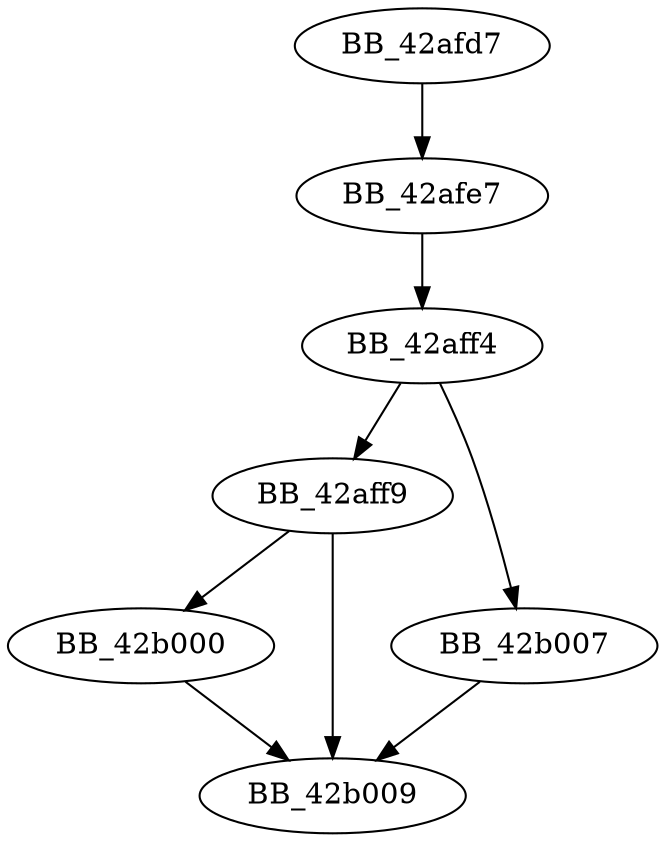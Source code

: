 DiGraph sub_42AFD7{
BB_42afd7->BB_42afe7
BB_42afe7->BB_42aff4
BB_42aff4->BB_42aff9
BB_42aff4->BB_42b007
BB_42aff9->BB_42b000
BB_42aff9->BB_42b009
BB_42b000->BB_42b009
BB_42b007->BB_42b009
}
